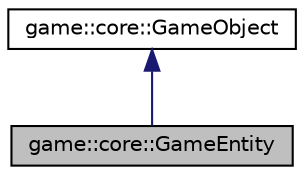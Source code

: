 digraph "game::core::GameEntity"
{
 // LATEX_PDF_SIZE
  edge [fontname="Helvetica",fontsize="10",labelfontname="Helvetica",labelfontsize="10"];
  node [fontname="Helvetica",fontsize="10",shape=record];
  Node1 [label="game::core::GameEntity",height=0.2,width=0.4,color="black", fillcolor="grey75", style="filled", fontcolor="black",tooltip="An Entity is the base class of every \"living thing\", like a player or a monster."];
  Node2 -> Node1 [dir="back",color="midnightblue",fontsize="10",style="solid",fontname="Helvetica"];
  Node2 [label="game::core::GameObject",height=0.2,width=0.4,color="black", fillcolor="white", style="filled",URL="$classgame_1_1core_1_1_game_object.html",tooltip="An simple object, everything that has a role in the game must be an instance of this or inherit from ..."];
}

